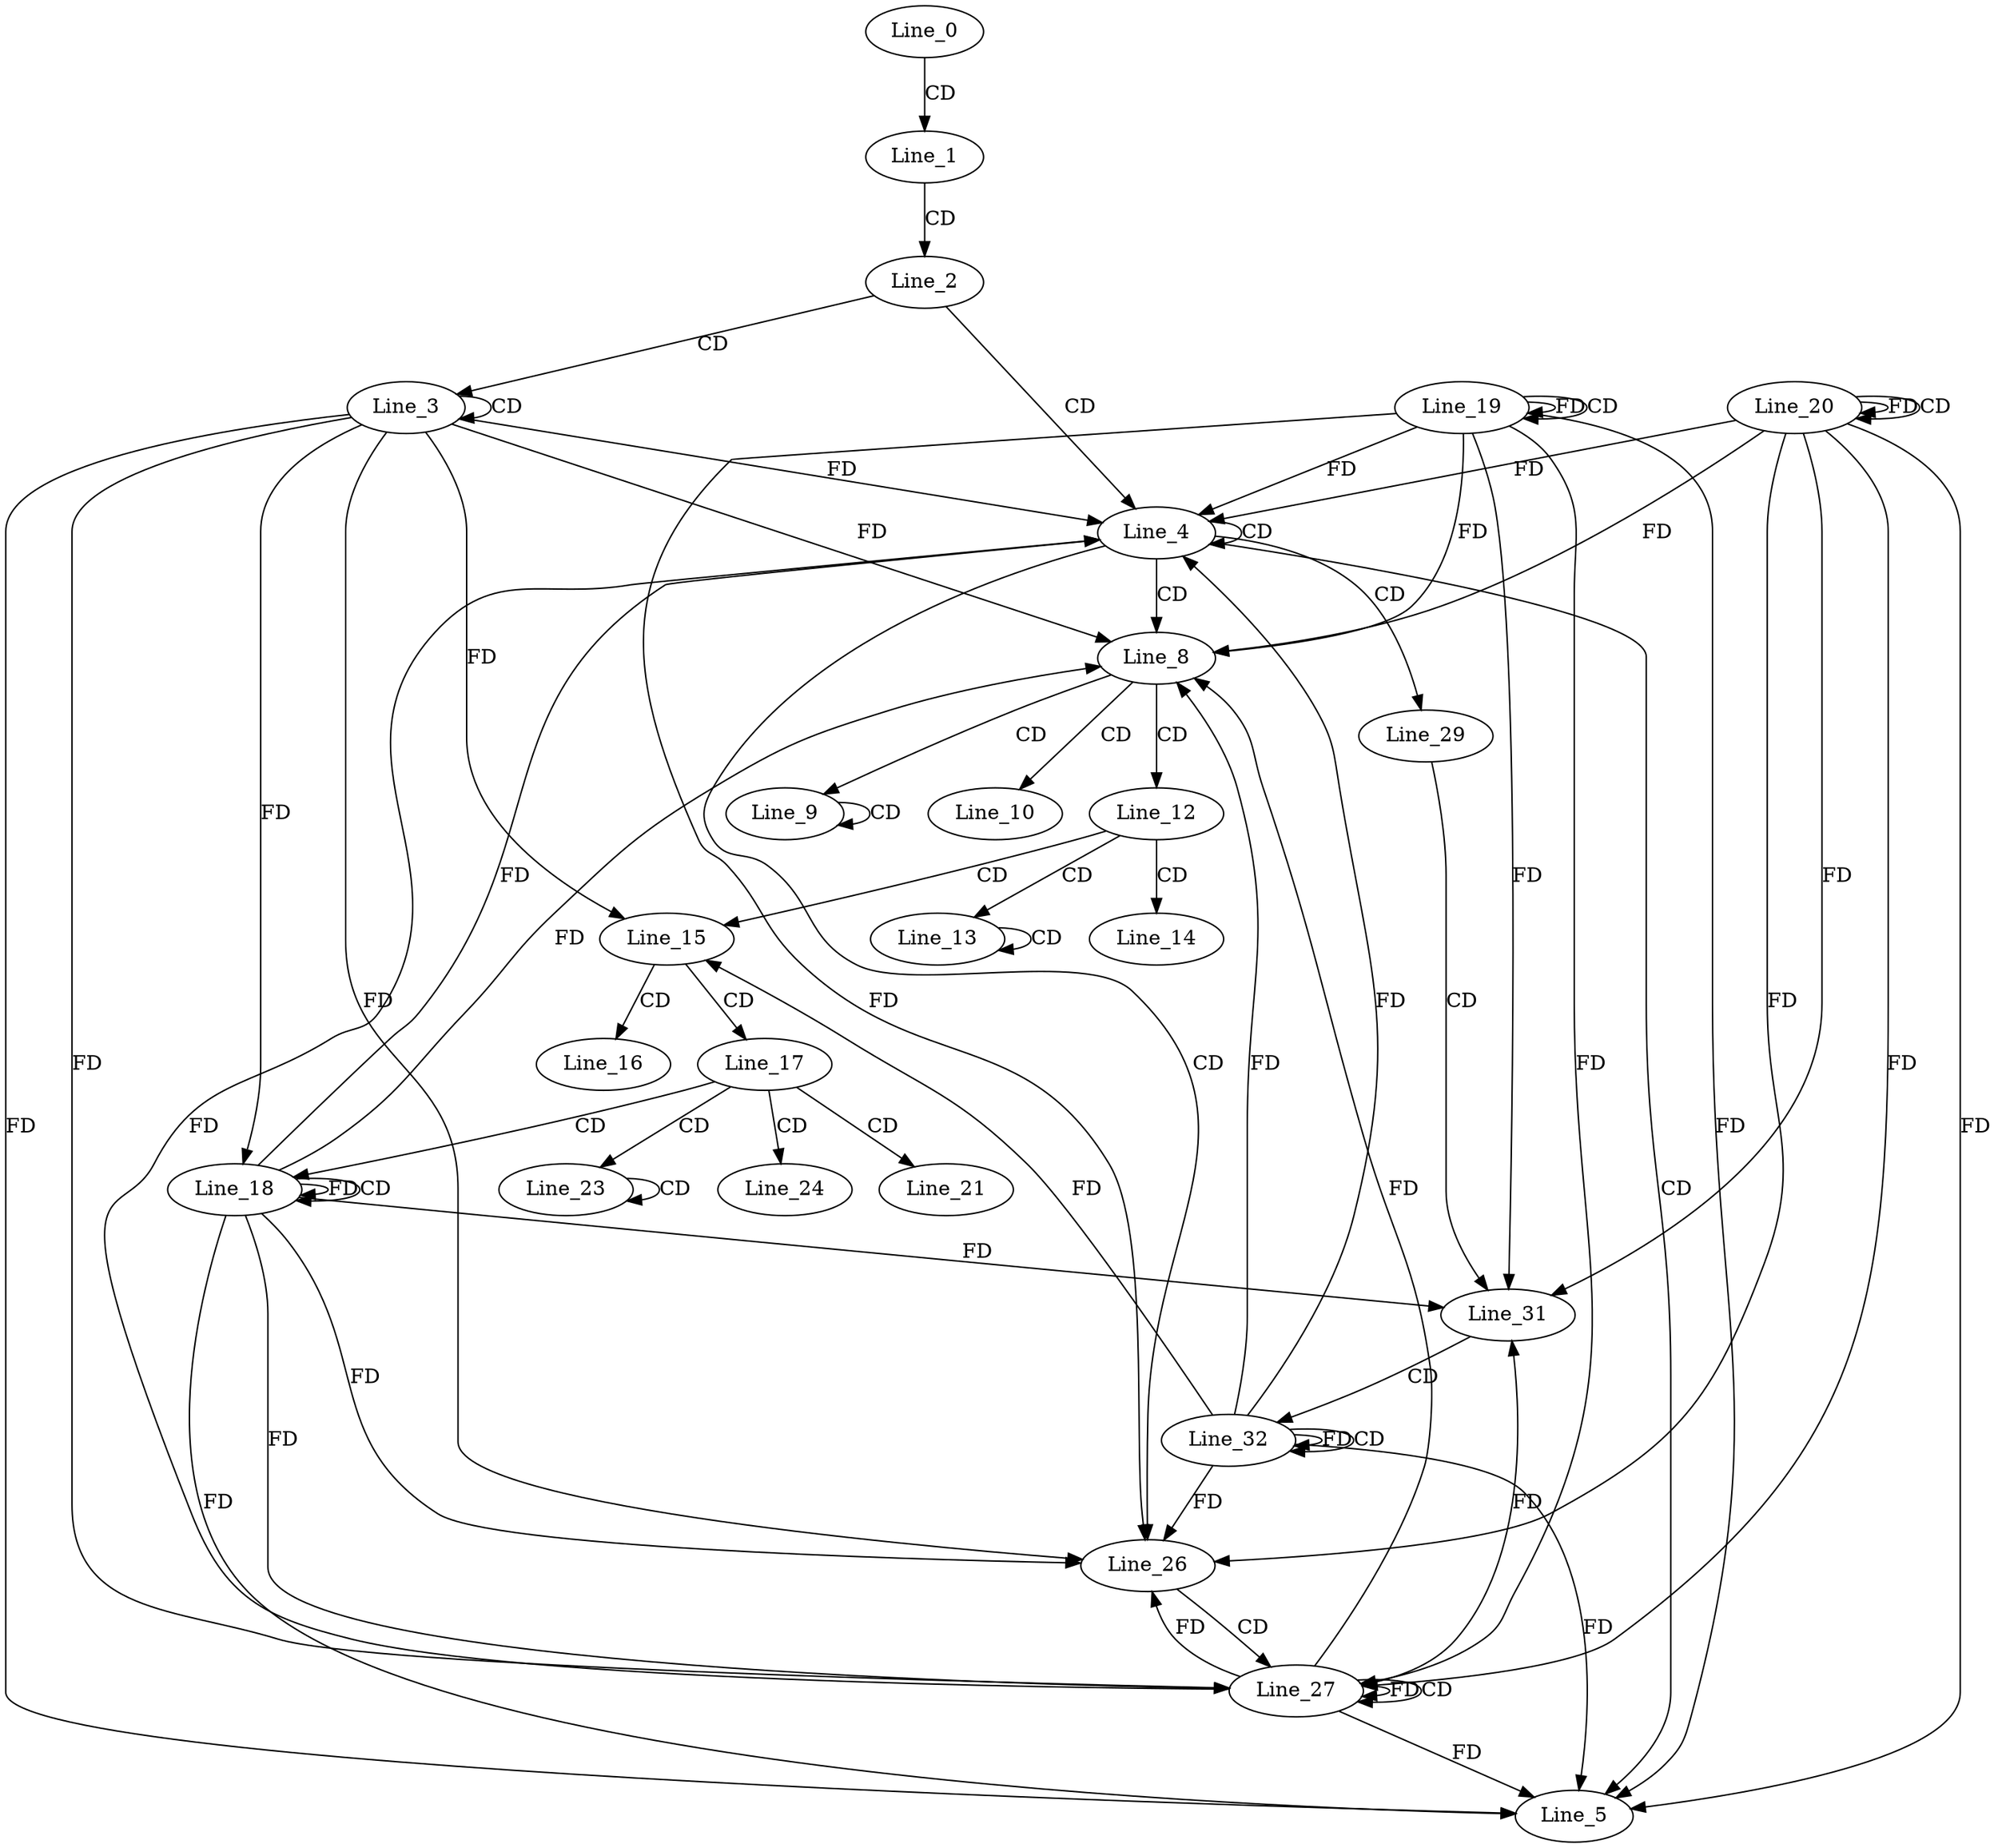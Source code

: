 digraph G {
  Line_0;
  Line_1;
  Line_2;
  Line_3;
  Line_3;
  Line_4;
  Line_5;
  Line_8;
  Line_9;
  Line_9;
  Line_10;
  Line_12;
  Line_13;
  Line_13;
  Line_14;
  Line_15;
  Line_16;
  Line_17;
  Line_18;
  Line_18;
  Line_19;
  Line_19;
  Line_20;
  Line_20;
  Line_21;
  Line_23;
  Line_23;
  Line_24;
  Line_26;
  Line_27;
  Line_27;
  Line_29;
  Line_31;
  Line_32;
  Line_32;
  Line_0 -> Line_1 [ label="CD" ];
  Line_1 -> Line_2 [ label="CD" ];
  Line_2 -> Line_3 [ label="CD" ];
  Line_3 -> Line_3 [ label="CD" ];
  Line_2 -> Line_4 [ label="CD" ];
  Line_4 -> Line_4 [ label="CD" ];
  Line_3 -> Line_4 [ label="FD" ];
  Line_4 -> Line_5 [ label="CD" ];
  Line_3 -> Line_5 [ label="FD" ];
  Line_4 -> Line_8 [ label="CD" ];
  Line_3 -> Line_8 [ label="FD" ];
  Line_8 -> Line_9 [ label="CD" ];
  Line_9 -> Line_9 [ label="CD" ];
  Line_8 -> Line_10 [ label="CD" ];
  Line_8 -> Line_12 [ label="CD" ];
  Line_12 -> Line_13 [ label="CD" ];
  Line_13 -> Line_13 [ label="CD" ];
  Line_12 -> Line_14 [ label="CD" ];
  Line_12 -> Line_15 [ label="CD" ];
  Line_3 -> Line_15 [ label="FD" ];
  Line_15 -> Line_16 [ label="CD" ];
  Line_15 -> Line_17 [ label="CD" ];
  Line_17 -> Line_18 [ label="CD" ];
  Line_18 -> Line_18 [ label="FD" ];
  Line_3 -> Line_18 [ label="FD" ];
  Line_18 -> Line_18 [ label="CD" ];
  Line_19 -> Line_19 [ label="FD" ];
  Line_19 -> Line_19 [ label="CD" ];
  Line_20 -> Line_20 [ label="FD" ];
  Line_20 -> Line_20 [ label="CD" ];
  Line_17 -> Line_21 [ label="CD" ];
  Line_17 -> Line_23 [ label="CD" ];
  Line_23 -> Line_23 [ label="CD" ];
  Line_17 -> Line_24 [ label="CD" ];
  Line_4 -> Line_26 [ label="CD" ];
  Line_18 -> Line_26 [ label="FD" ];
  Line_19 -> Line_26 [ label="FD" ];
  Line_20 -> Line_26 [ label="FD" ];
  Line_3 -> Line_26 [ label="FD" ];
  Line_26 -> Line_27 [ label="CD" ];
  Line_18 -> Line_27 [ label="FD" ];
  Line_19 -> Line_27 [ label="FD" ];
  Line_20 -> Line_27 [ label="FD" ];
  Line_27 -> Line_27 [ label="FD" ];
  Line_3 -> Line_27 [ label="FD" ];
  Line_27 -> Line_27 [ label="CD" ];
  Line_4 -> Line_29 [ label="CD" ];
  Line_29 -> Line_31 [ label="CD" ];
  Line_18 -> Line_31 [ label="FD" ];
  Line_19 -> Line_31 [ label="FD" ];
  Line_20 -> Line_31 [ label="FD" ];
  Line_27 -> Line_31 [ label="FD" ];
  Line_31 -> Line_32 [ label="CD" ];
  Line_32 -> Line_32 [ label="FD" ];
  Line_32 -> Line_32 [ label="CD" ];
  Line_18 -> Line_4 [ label="FD" ];
  Line_19 -> Line_4 [ label="FD" ];
  Line_20 -> Line_4 [ label="FD" ];
  Line_27 -> Line_4 [ label="FD" ];
  Line_32 -> Line_4 [ label="FD" ];
  Line_18 -> Line_5 [ label="FD" ];
  Line_19 -> Line_5 [ label="FD" ];
  Line_20 -> Line_5 [ label="FD" ];
  Line_27 -> Line_5 [ label="FD" ];
  Line_32 -> Line_5 [ label="FD" ];
  Line_18 -> Line_8 [ label="FD" ];
  Line_19 -> Line_8 [ label="FD" ];
  Line_20 -> Line_8 [ label="FD" ];
  Line_27 -> Line_8 [ label="FD" ];
  Line_32 -> Line_8 [ label="FD" ];
  Line_32 -> Line_15 [ label="FD" ];
  Line_27 -> Line_26 [ label="FD" ];
  Line_32 -> Line_26 [ label="FD" ];
}
